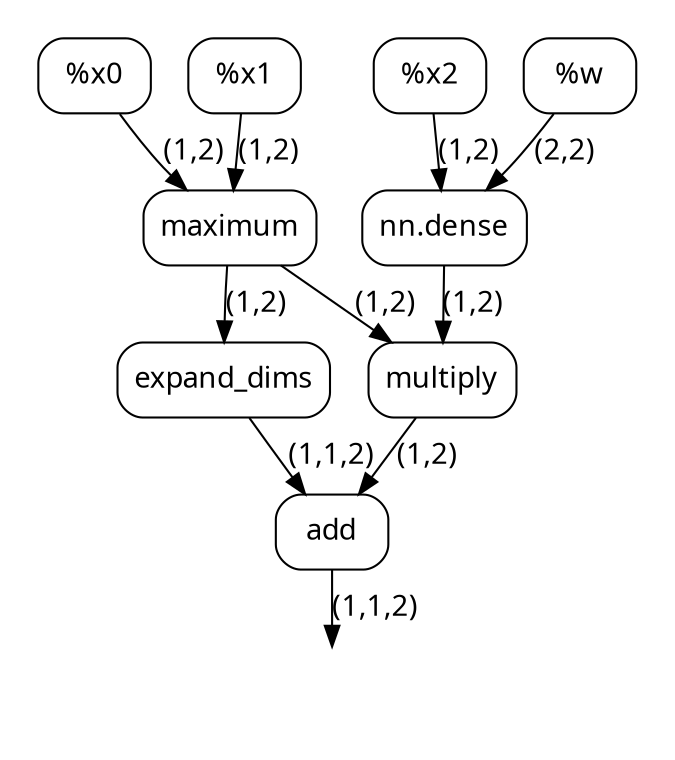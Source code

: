 digraph bcast_dense_bug {
    graph [margin = 0.2 ranksep = 0.3]
    node [shape = box style = rounded fontname = "IBM Plex Mono"]
    edge [fontname = "IBM Plex Mono"]

    x0 [label = "%x0"]
    x1 [label = "%x1"]
    x2 [label = "%x2"]
    w [label = "%w"]
    maximum "nn.dense" expand_dims multiply add
    out [shape = none label = ""]

    x0 -> maximum [label = "(1,2)"]
    maximum -> expand_dims [label = "(1,2)"]
    expand_dims -> add [label = "(1,1,2)"]
    x1 -> maximum [label = "(1,2)"]
    maximum -> multiply [label = "(1,2)"]
    x2 -> "nn.dense" [label = "(1,2)"]
    "nn.dense" -> multiply [label = "(1,2)"]
    multiply -> add [label = "(1,2)"]
    w -> "nn.dense" [label = "(2,2)"]
    add -> out [label = "(1,1,2)"]
}